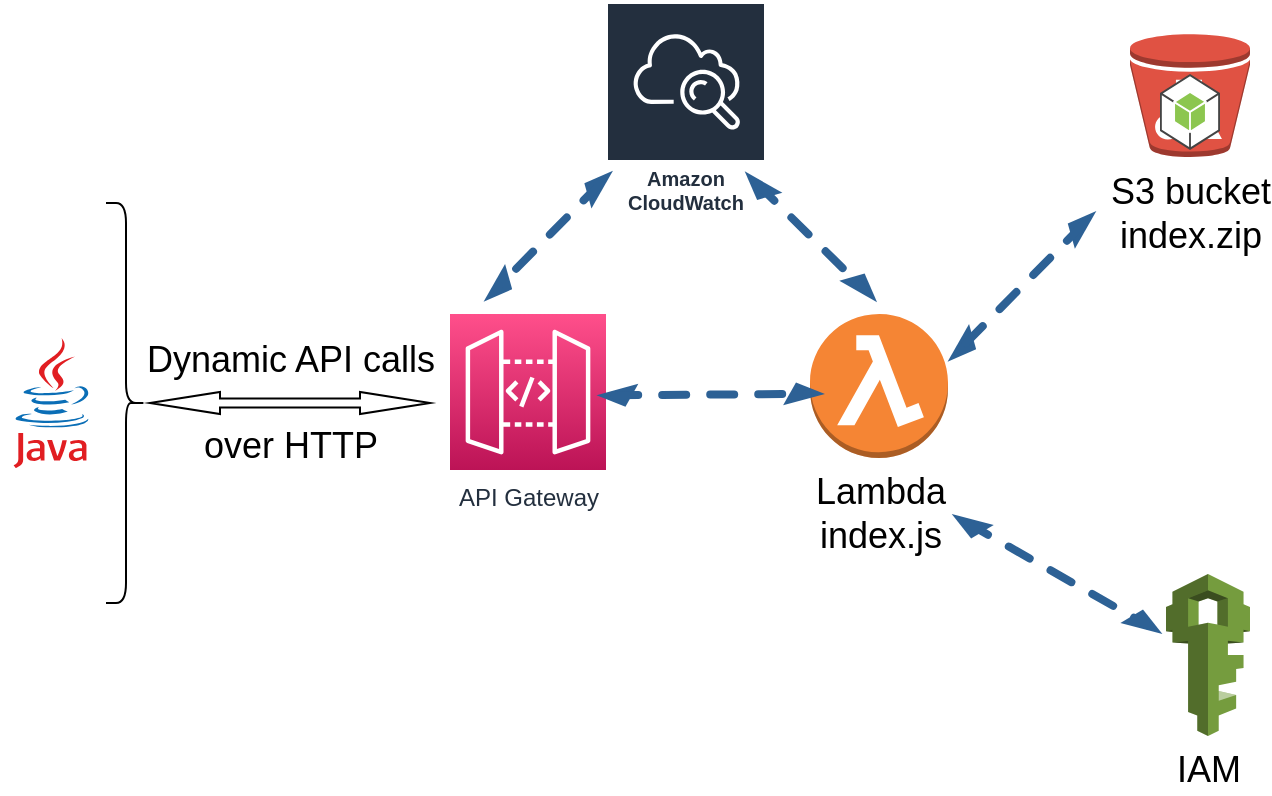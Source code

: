 <mxfile version="15.8.3" type="github">
  <diagram id="-HmqK48WhCdUe5ILAbIL" name="Page-1">
    <mxGraphModel dx="850" dy="453" grid="1" gridSize="10" guides="1" tooltips="1" connect="1" arrows="1" fold="1" page="1" pageScale="1" pageWidth="827" pageHeight="1169" math="0" shadow="0">
      <root>
        <mxCell id="0" />
        <mxCell id="1" parent="0" />
        <mxCell id="VsFd__ty3bcOsws0WfjS-2" value="&lt;font style=&quot;font-size: 18px&quot;&gt;Lambda&lt;br&gt;index.js&lt;/font&gt;" style="outlineConnect=0;dashed=0;verticalLabelPosition=bottom;verticalAlign=top;align=center;html=1;shape=mxgraph.aws3.lambda_function;fillColor=#F58534;gradientColor=none;" parent="1" vertex="1">
          <mxGeometry x="540" y="290" width="69" height="72" as="geometry" />
        </mxCell>
        <mxCell id="VsFd__ty3bcOsws0WfjS-3" value="&lt;font style=&quot;font-size: 18px&quot;&gt;S3 bucket&lt;br&gt;index.zip&lt;/font&gt;" style="outlineConnect=0;dashed=0;verticalLabelPosition=bottom;verticalAlign=top;align=center;html=1;shape=mxgraph.aws3.bucket_with_objects;fillColor=#E05243;gradientColor=none;" parent="1" vertex="1">
          <mxGeometry x="700" y="150" width="60" height="61.5" as="geometry" />
        </mxCell>
        <mxCell id="VsFd__ty3bcOsws0WfjS-4" value="" style="outlineConnect=0;dashed=0;verticalLabelPosition=bottom;verticalAlign=top;align=center;html=1;shape=mxgraph.aws3.android;fillColor=#8CC64F;gradientColor=none;" parent="1" vertex="1">
          <mxGeometry x="715" y="170" width="30" height="38" as="geometry" />
        </mxCell>
        <mxCell id="VsFd__ty3bcOsws0WfjS-5" value="" style="shape=image;html=1;verticalAlign=top;verticalLabelPosition=bottom;labelBackgroundColor=#ffffff;imageAspect=0;aspect=fixed;image=https://cdn0.iconfinder.com/data/icons/logos-brands-in-colors/128/react-128.png" parent="1" vertex="1">
          <mxGeometry x="135" y="220" width="48" height="48" as="geometry" />
        </mxCell>
        <mxCell id="VsFd__ty3bcOsws0WfjS-6" value="API Gateway&lt;br&gt;" style="points=[[0,0,0],[0.25,0,0],[0.5,0,0],[0.75,0,0],[1,0,0],[0,1,0],[0.25,1,0],[0.5,1,0],[0.75,1,0],[1,1,0],[0,0.25,0],[0,0.5,0],[0,0.75,0],[1,0.25,0],[1,0.5,0],[1,0.75,0]];outlineConnect=0;fontColor=#232F3E;gradientColor=#FF4F8B;gradientDirection=north;fillColor=#BC1356;strokeColor=#ffffff;dashed=0;verticalLabelPosition=bottom;verticalAlign=top;align=center;html=1;fontSize=12;fontStyle=0;aspect=fixed;shape=mxgraph.aws4.resourceIcon;resIcon=mxgraph.aws4.api_gateway;" parent="1" vertex="1">
          <mxGeometry x="360" y="290" width="78" height="78" as="geometry" />
        </mxCell>
        <mxCell id="VsFd__ty3bcOsws0WfjS-7" value="" style="dashed=0;outlineConnect=0;html=1;align=center;labelPosition=center;verticalLabelPosition=bottom;verticalAlign=top;shape=mxgraph.weblogos.java" parent="1" vertex="1">
          <mxGeometry x="141.8" y="302" width="38.2" height="65" as="geometry" />
        </mxCell>
        <mxCell id="VsFd__ty3bcOsws0WfjS-10" value="" style="shape=image;html=1;verticalAlign=top;verticalLabelPosition=bottom;labelBackgroundColor=#ffffff;imageAspect=0;aspect=fixed;image=https://cdn4.iconfinder.com/data/icons/logos-and-brands/512/267_Python_logo-128.png" parent="1" vertex="1">
          <mxGeometry x="135.75" y="405.25" width="46.5" height="46.5" as="geometry" />
        </mxCell>
        <mxCell id="VsFd__ty3bcOsws0WfjS-11" value="&lt;font style=&quot;font-size: 18px&quot;&gt;IAM&lt;/font&gt;" style="outlineConnect=0;dashed=0;verticalLabelPosition=bottom;verticalAlign=top;align=center;html=1;shape=mxgraph.aws3.iam;fillColor=#759C3E;gradientColor=none;" parent="1" vertex="1">
          <mxGeometry x="718" y="420" width="42" height="81" as="geometry" />
        </mxCell>
        <mxCell id="VsFd__ty3bcOsws0WfjS-15" value="" style="verticalLabelPosition=bottom;html=1;verticalAlign=top;strokeWidth=1;align=center;outlineConnect=0;dashed=0;outlineConnect=0;shape=mxgraph.aws3d.dashedEdgeDouble;fillColor=#000000;aspect=fixed;" parent="1" vertex="1">
          <mxGeometry x="610.87" y="390" width="105.33" height="60" as="geometry" />
        </mxCell>
        <mxCell id="VsFd__ty3bcOsws0WfjS-17" value="" style="verticalLabelPosition=bottom;html=1;verticalAlign=top;strokeWidth=1;align=center;outlineConnect=0;dashed=0;outlineConnect=0;shape=mxgraph.aws3d.dashedEdgeDouble;fillColor=#000000;aspect=fixed;rotation=105;" parent="1" vertex="1">
          <mxGeometry x="600" y="250.0" width="91.96" height="52.38" as="geometry" />
        </mxCell>
        <mxCell id="VsFd__ty3bcOsws0WfjS-19" value="" style="verticalLabelPosition=bottom;html=1;verticalAlign=top;strokeWidth=1;align=center;outlineConnect=0;dashed=0;outlineConnect=0;shape=mxgraph.aws3d.dashedEdgeDouble;fillColor=#000000;aspect=fixed;rotation=-30;" parent="1" vertex="1">
          <mxGeometry x="440.73" y="302" width="99.27" height="56.55" as="geometry" />
        </mxCell>
        <mxCell id="VsFd__ty3bcOsws0WfjS-22" value="" style="shape=curlyBracket;whiteSpace=wrap;html=1;rounded=1;flipH=1;" parent="1" vertex="1">
          <mxGeometry x="188" y="234.5" width="20" height="200" as="geometry" />
        </mxCell>
        <mxCell id="VsFd__ty3bcOsws0WfjS-24" value="&lt;font style=&quot;font-size: 18px&quot;&gt;Dynamic API calls &lt;br&gt;&lt;br&gt;over HTTP&lt;/font&gt;" style="html=1;shadow=0;dashed=0;align=center;verticalAlign=middle;shape=mxgraph.arrows2.twoWayArrow;dy=0.6;dx=35;" parent="1" vertex="1">
          <mxGeometry x="210" y="329" width="140" height="11" as="geometry" />
        </mxCell>
        <mxCell id="qiM--PFQDSTozMKqdRrz-2" value="Amazon CloudWatch" style="sketch=0;outlineConnect=0;fontColor=#232F3E;gradientColor=none;strokeColor=#ffffff;fillColor=#232F3E;dashed=0;verticalLabelPosition=middle;verticalAlign=bottom;align=center;html=1;whiteSpace=wrap;fontSize=10;fontStyle=1;spacing=3;shape=mxgraph.aws4.productIcon;prIcon=mxgraph.aws4.cloudwatch;" vertex="1" parent="1">
          <mxGeometry x="438" y="134" width="80" height="110" as="geometry" />
        </mxCell>
        <mxCell id="qiM--PFQDSTozMKqdRrz-3" value="" style="verticalLabelPosition=bottom;html=1;verticalAlign=top;strokeWidth=1;align=center;outlineConnect=0;dashed=0;outlineConnect=0;shape=mxgraph.aws3d.dashedEdgeDouble;fillColor=#000000;aspect=fixed;rotation=105;" vertex="1" parent="1">
          <mxGeometry x="369.15" y="228.33" width="79.96" height="45.54" as="geometry" />
        </mxCell>
        <mxCell id="qiM--PFQDSTozMKqdRrz-4" value="" style="verticalLabelPosition=bottom;html=1;verticalAlign=top;strokeWidth=1;align=center;outlineConnect=0;dashed=0;outlineConnect=0;shape=mxgraph.aws3d.dashedEdgeDouble;fillColor=#000000;aspect=fixed;rotation=15;" vertex="1" parent="1">
          <mxGeometry x="500" y="228.33" width="80.87" height="46.07" as="geometry" />
        </mxCell>
      </root>
    </mxGraphModel>
  </diagram>
</mxfile>
